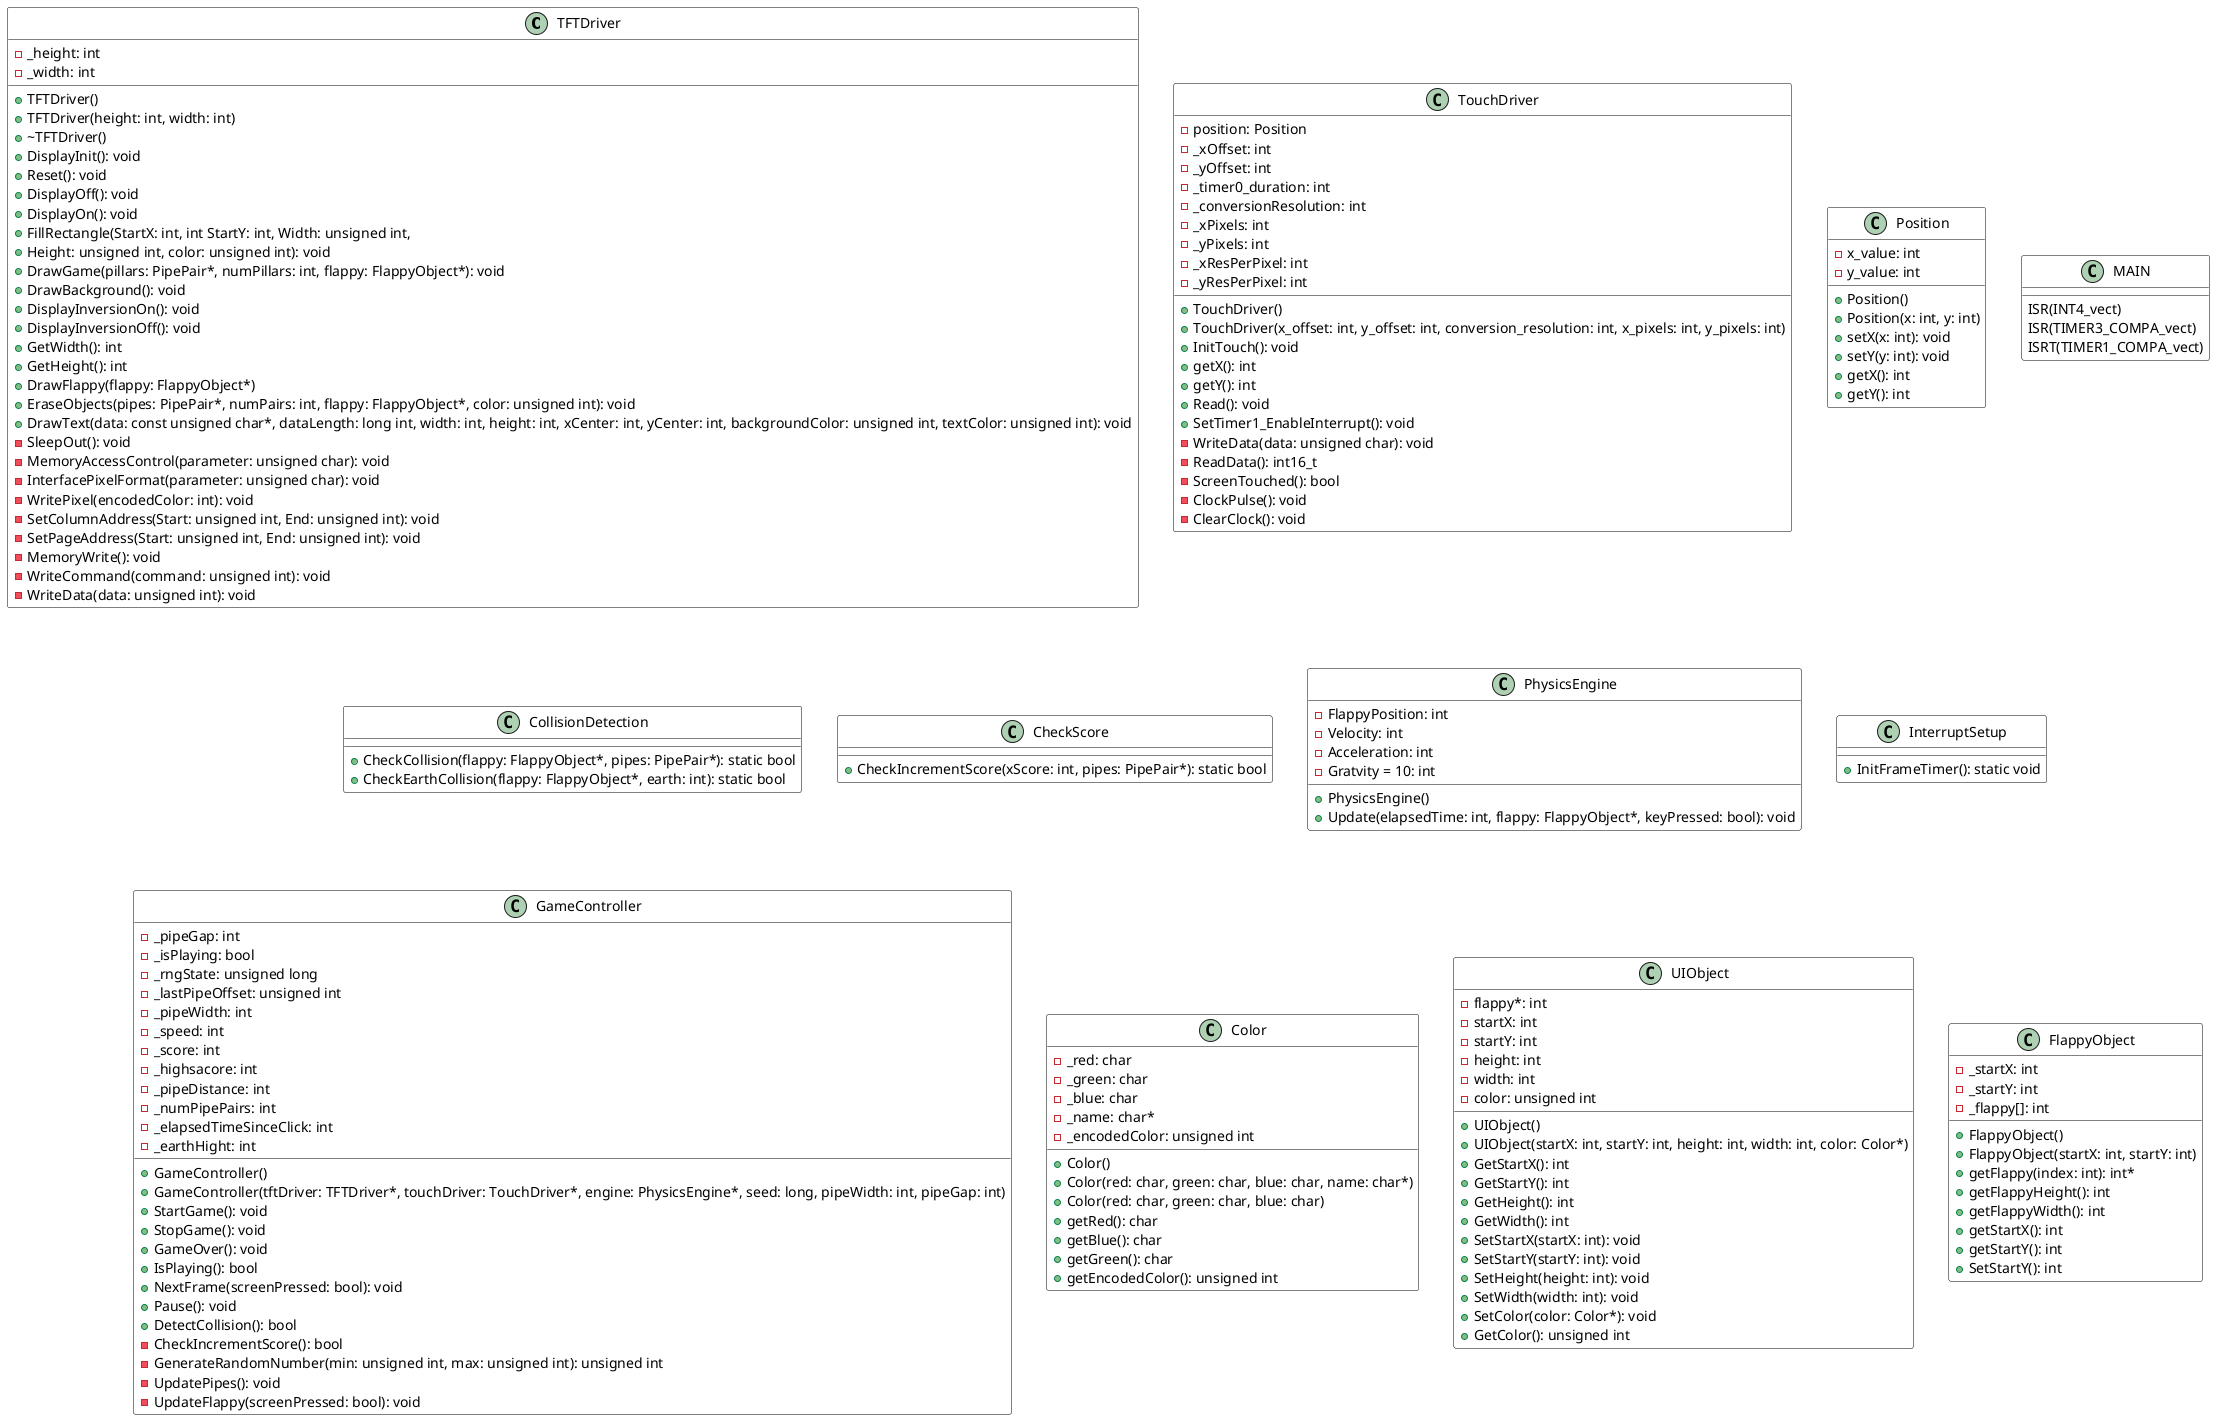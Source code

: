 @startuml
skinparam class {
    BackgroundColor White
    BorderColor Black
}
class TFTDriver
{
    +TFTDriver()
    +TFTDriver(height: int, width: int)
    +~TFTDriver()
    +DisplayInit(): void
    +Reset(): void
    +DisplayOff(): void
    +DisplayOn(): void
    +FillRectangle(StartX: int, int StartY: int, Width: unsigned int,
	+Height: unsigned int, color: unsigned int): void
    +DrawGame(pillars: PipePair*, numPillars: int, flappy: FlappyObject*): void
    +DrawBackground(): void
    +DisplayInversionOn(): void
    +DisplayInversionOff(): void
    +GetWidth(): int
    +GetHeight(): int
    +DrawFlappy(flappy: FlappyObject*)
    +EraseObjects(pipes: PipePair*, numPairs: int, flappy: FlappyObject*, color: unsigned int): void
    +DrawText(data: const unsigned char*, dataLength: long int, width: int, height: int, xCenter: int, yCenter: int, backgroundColor: unsigned int, textColor: unsigned int): void
    -_height: int
    -_width: int
    -SleepOut(): void
    -MemoryAccessControl(parameter: unsigned char): void
    -InterfacePixelFormat(parameter: unsigned char): void
    -WritePixel(encodedColor: int): void
    -SetColumnAddress(Start: unsigned int, End: unsigned int): void
    -SetPageAddress(Start: unsigned int, End: unsigned int): void
    -MemoryWrite(): void
    -WriteCommand(command: unsigned int): void
    -WriteData(data: unsigned int): void
}

class TouchDriver
{
    +TouchDriver()
    +TouchDriver(x_offset: int, y_offset: int, conversion_resolution: int, x_pixels: int, y_pixels: int)
    +InitTouch(): void
    +getX(): int
    +getY(): int
    +Read(): void
    +SetTimer1_EnableInterrupt(): void
    -WriteData(data: unsigned char): void
    -ReadData(): int16_t
    -ScreenTouched(): bool
    -ClockPulse(): void
    -ClearClock(): void
    -position: Position
    -_xOffset: int
    -_yOffset: int
    -_timer0_duration: int
    -_conversionResolution: int
    -_xPixels: int
    -_yPixels: int
    -_xResPerPixel: int
    -_yResPerPixel: int
}

class Position
{
    +Position()
    +Position(x: int, y: int)
    +setX(x: int): void
    +setY(y: int): void
    +getX(): int
    +getY(): int
    -x_value: int
    -y_value: int
}

class MAIN
{
    ISR(INT4_vect)
    ISR(TIMER3_COMPA_vect)
    ISRT(TIMER1_COMPA_vect)
}

class CollisionDetection
{
    +CheckCollision(flappy: FlappyObject*, pipes: PipePair*): static bool
    +CheckEarthCollision(flappy: FlappyObject*, earth: int): static bool
}

class CheckScore
{
    +CheckIncrementScore(xScore: int, pipes: PipePair*): static bool
}

class PhysicsEngine
{
    +PhysicsEngine()
    +Update(elapsedTime: int, flappy: FlappyObject*, keyPressed: bool): void
    -FlappyPosition: int
    -Velocity: int
    -Acceleration: int
    -Gratvity = 10: int
}

class InterruptSetup
{
    +InitFrameTimer(): static void
}

class GameController
{
    +GameController()
    +GameController(tftDriver: TFTDriver*, touchDriver: TouchDriver*, engine: PhysicsEngine*, seed: long, pipeWidth: int, pipeGap: int)
    +StartGame(): void
    +StopGame(): void
    +GameOver(): void
    +IsPlaying(): bool
    +NextFrame(screenPressed: bool): void
    +Pause(): void
    +DetectCollision(): bool
    -CheckIncrementScore(): bool
    -GenerateRandomNumber(min: unsigned int, max: unsigned int): unsigned int
    -UpdatePipes(): void
    -UpdateFlappy(screenPressed: bool): void
    -_pipeGap: int
    -_isPlaying: bool
    -_rngState: unsigned long
    -_lastPipeOffset: unsigned int
    -_pipeWidth: int
    -_speed: int
    -_score: int
    -_highsacore: int
    -_pipeDistance: int
    -_numPipePairs: int
    -_elapsedTimeSinceClick: int
    -_earthHight: int
}

class Color
{
    +Color()
    +Color(red: char, green: char, blue: char, name: char*)
    +Color(red: char, green: char, blue: char)
    +getRed(): char
    +getBlue(): char
    +getGreen(): char
    +getEncodedColor(): unsigned int
    -_red: char
    -_green: char
    -_blue: char
    -_name: char*
    -_encodedColor: unsigned int
}

class UIObject
{
    +UIObject()
    +UIObject(startX: int, startY: int, height: int, width: int, color: Color*)
    +GetStartX(): int
    +GetStartY(): int
    +GetHeight(): int
    +GetWidth(): int
    +SetStartX(startX: int): void
    +SetStartY(startY: int): void
    +SetHeight(height: int): void
    +SetWidth(width: int): void
    +SetColor(color: Color*): void
    +GetColor(): unsigned int
    -flappy*: int
    -startX: int
    -startY: int
    -height: int
    -width: int
    -color: unsigned int
}

class FlappyObject
{
    +FlappyObject()
    +FlappyObject(startX: int, startY: int)
    +getFlappy(index: int): int*
    +getFlappyHeight(): int
    +getFlappyWidth(): int
    +getStartX(): int
    +getStartY(): int
    +SetStartY(): int
    -_startX: int
    -_startY: int
    -_flappy[]: int
}
@enduml